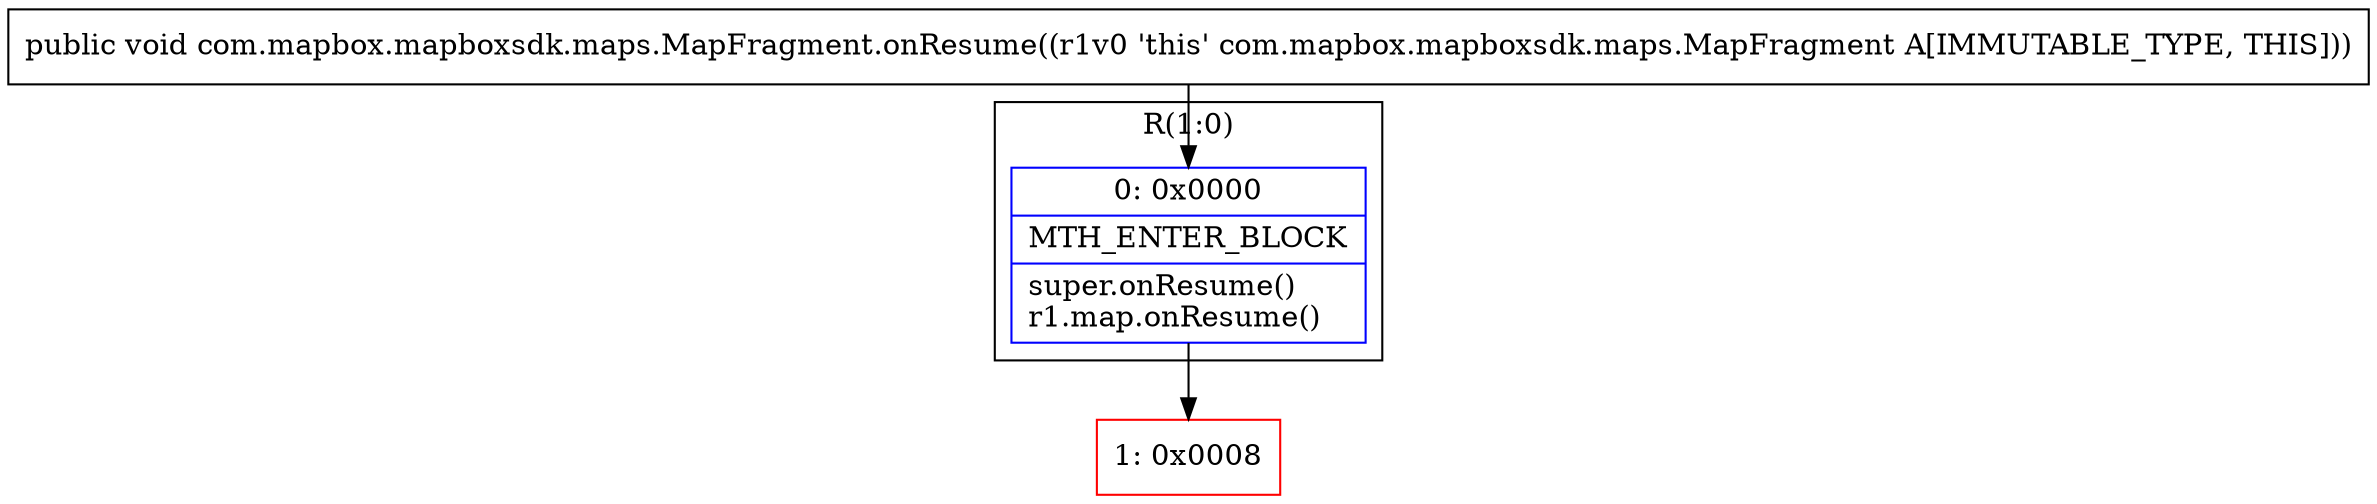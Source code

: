 digraph "CFG forcom.mapbox.mapboxsdk.maps.MapFragment.onResume()V" {
subgraph cluster_Region_950389394 {
label = "R(1:0)";
node [shape=record,color=blue];
Node_0 [shape=record,label="{0\:\ 0x0000|MTH_ENTER_BLOCK\l|super.onResume()\lr1.map.onResume()\l}"];
}
Node_1 [shape=record,color=red,label="{1\:\ 0x0008}"];
MethodNode[shape=record,label="{public void com.mapbox.mapboxsdk.maps.MapFragment.onResume((r1v0 'this' com.mapbox.mapboxsdk.maps.MapFragment A[IMMUTABLE_TYPE, THIS])) }"];
MethodNode -> Node_0;
Node_0 -> Node_1;
}

